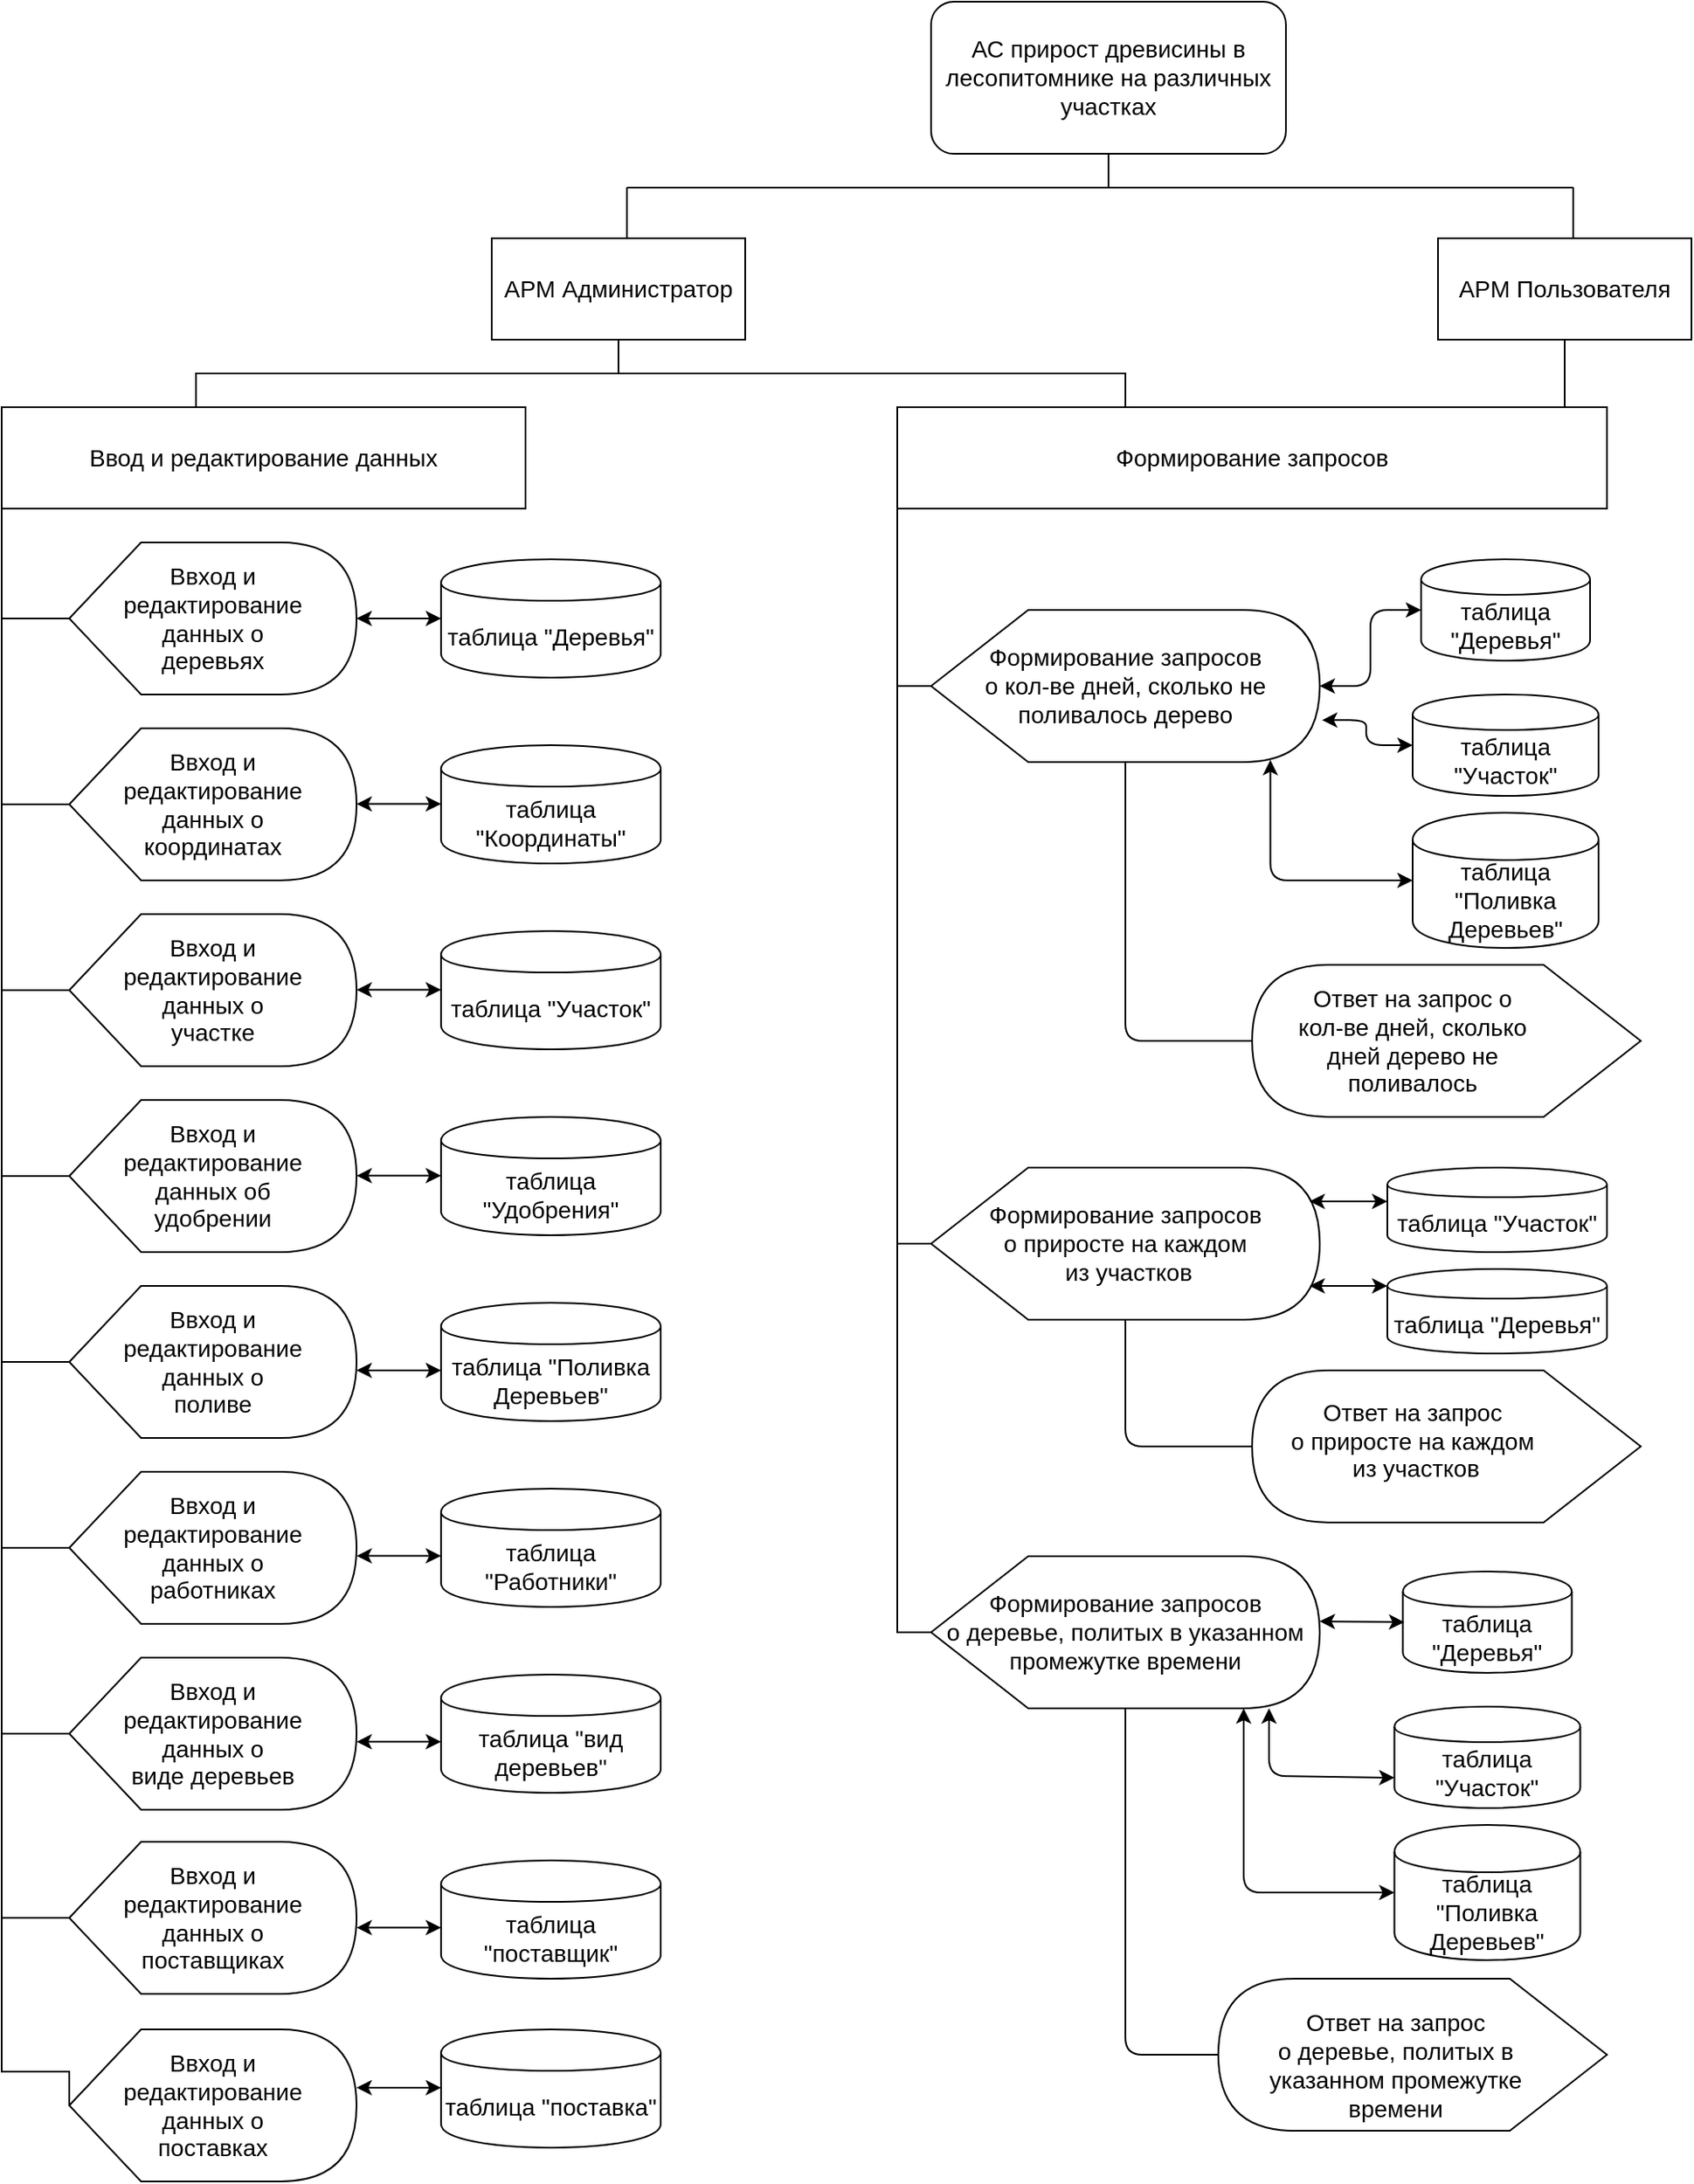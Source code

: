 <mxfile version="20.3.0" type="device"><diagram id="lKoo00ySO3f8u7r8fobt" name="Страница 1"><mxGraphModel dx="2359" dy="1448" grid="1" gridSize="10" guides="1" tooltips="1" connect="1" arrows="1" fold="1" page="1" pageScale="1" pageWidth="827" pageHeight="1169" math="0" shadow="0"><root><mxCell id="0"/><mxCell id="1" parent="0"/><mxCell id="HM70cbcaz75Lv2oMqExh-6" value="&lt;font style=&quot;font-size: 14px;&quot;&gt;АС прирост древисины в лесопитомнике на различных участках&lt;/font&gt;" style="rounded=1;whiteSpace=wrap;html=1;" vertex="1" parent="1"><mxGeometry x="310" y="10" width="210" height="90" as="geometry"/></mxCell><mxCell id="HM70cbcaz75Lv2oMqExh-54" style="edgeStyle=orthogonalEdgeStyle;rounded=0;orthogonalLoop=1;jettySize=auto;html=1;entryX=0.5;entryY=0;entryDx=0;entryDy=0;strokeColor=default;fontSize=14;startArrow=none;startFill=0;endArrow=none;endFill=0;" edge="1" parent="1" source="HM70cbcaz75Lv2oMqExh-7" target="HM70cbcaz75Lv2oMqExh-13"><mxGeometry relative="1" as="geometry"><Array as="points"><mxPoint x="125" y="230"/><mxPoint x="-125" y="230"/></Array></mxGeometry></mxCell><mxCell id="HM70cbcaz75Lv2oMqExh-56" style="edgeStyle=orthogonalEdgeStyle;rounded=0;orthogonalLoop=1;jettySize=auto;html=1;strokeColor=default;fontSize=14;startArrow=none;startFill=0;endArrow=none;endFill=0;" edge="1" parent="1" source="HM70cbcaz75Lv2oMqExh-7" target="HM70cbcaz75Lv2oMqExh-55"><mxGeometry relative="1" as="geometry"><Array as="points"><mxPoint x="125" y="230"/><mxPoint x="425" y="230"/></Array></mxGeometry></mxCell><mxCell id="HM70cbcaz75Lv2oMqExh-7" value="APM Администратор" style="rounded=0;whiteSpace=wrap;html=1;fontSize=14;" vertex="1" parent="1"><mxGeometry x="50" y="150" width="150" height="60" as="geometry"/></mxCell><mxCell id="HM70cbcaz75Lv2oMqExh-100" style="edgeStyle=orthogonalEdgeStyle;rounded=0;jumpStyle=none;orthogonalLoop=1;jettySize=auto;html=1;strokeColor=default;fontSize=14;startArrow=none;startFill=0;endArrow=none;endFill=0;" edge="1" parent="1" source="HM70cbcaz75Lv2oMqExh-8" target="HM70cbcaz75Lv2oMqExh-55"><mxGeometry relative="1" as="geometry"><Array as="points"><mxPoint x="600" y="250"/><mxPoint x="600" y="250"/></Array></mxGeometry></mxCell><mxCell id="HM70cbcaz75Lv2oMqExh-8" value="APM Пользователя" style="rounded=0;whiteSpace=wrap;html=1;fontSize=14;" vertex="1" parent="1"><mxGeometry x="610" y="150" width="150" height="60" as="geometry"/></mxCell><mxCell id="HM70cbcaz75Lv2oMqExh-9" value="" style="endArrow=none;html=1;rounded=0;fontSize=14;entryX=0.5;entryY=1;entryDx=0;entryDy=0;" edge="1" parent="1" target="HM70cbcaz75Lv2oMqExh-6"><mxGeometry width="50" height="50" relative="1" as="geometry"><mxPoint x="415" y="120" as="sourcePoint"/><mxPoint x="470" y="120" as="targetPoint"/></mxGeometry></mxCell><mxCell id="HM70cbcaz75Lv2oMqExh-10" value="" style="endArrow=none;html=1;rounded=0;fontSize=14;" edge="1" parent="1"><mxGeometry width="50" height="50" relative="1" as="geometry"><mxPoint x="130" y="120" as="sourcePoint"/><mxPoint x="690" y="120" as="targetPoint"/></mxGeometry></mxCell><mxCell id="HM70cbcaz75Lv2oMqExh-11" value="" style="endArrow=none;html=1;rounded=0;fontSize=14;" edge="1" parent="1"><mxGeometry width="50" height="50" relative="1" as="geometry"><mxPoint x="130" y="150" as="sourcePoint"/><mxPoint x="130" y="120" as="targetPoint"/></mxGeometry></mxCell><mxCell id="HM70cbcaz75Lv2oMqExh-12" value="" style="endArrow=none;html=1;rounded=0;fontSize=14;" edge="1" parent="1"><mxGeometry width="50" height="50" relative="1" as="geometry"><mxPoint x="690" y="150" as="sourcePoint"/><mxPoint x="690" y="120" as="targetPoint"/></mxGeometry></mxCell><mxCell id="HM70cbcaz75Lv2oMqExh-13" value="Ввод и редактирование данных" style="rounded=0;whiteSpace=wrap;html=1;fontSize=14;" vertex="1" parent="1"><mxGeometry x="-240" y="250" width="310" height="60" as="geometry"/></mxCell><mxCell id="HM70cbcaz75Lv2oMqExh-101" style="edgeStyle=orthogonalEdgeStyle;rounded=0;jumpStyle=none;orthogonalLoop=1;jettySize=auto;html=1;entryX=0;entryY=0.5;entryDx=0;entryDy=0;entryPerimeter=0;strokeColor=default;fontSize=14;startArrow=none;startFill=0;endArrow=none;endFill=0;" edge="1" parent="1" source="HM70cbcaz75Lv2oMqExh-55" target="HM70cbcaz75Lv2oMqExh-87"><mxGeometry relative="1" as="geometry"><Array as="points"><mxPoint x="290" y="280"/><mxPoint x="290" y="975"/></Array></mxGeometry></mxCell><mxCell id="HM70cbcaz75Lv2oMqExh-55" value="Формирование запросов" style="rounded=0;whiteSpace=wrap;html=1;fontSize=14;" vertex="1" parent="1"><mxGeometry x="290" y="250" width="420" height="60" as="geometry"/></mxCell><mxCell id="HM70cbcaz75Lv2oMqExh-74" value="" style="group" vertex="1" connectable="0" parent="1"><mxGeometry x="-240" y="330" width="390" height="970" as="geometry"/></mxCell><mxCell id="HM70cbcaz75Lv2oMqExh-32" style="edgeStyle=none;rounded=0;orthogonalLoop=1;jettySize=auto;html=1;strokeColor=default;fontSize=14;endArrow=none;endFill=0;" edge="1" parent="HM70cbcaz75Lv2oMqExh-74" source="HM70cbcaz75Lv2oMqExh-14"><mxGeometry relative="1" as="geometry"><mxPoint y="45" as="targetPoint"/></mxGeometry></mxCell><mxCell id="HM70cbcaz75Lv2oMqExh-31" style="edgeStyle=none;rounded=0;orthogonalLoop=1;jettySize=auto;html=1;strokeColor=default;fontSize=14;endArrow=none;endFill=0;" edge="1" parent="HM70cbcaz75Lv2oMqExh-74" source="HM70cbcaz75Lv2oMqExh-15"><mxGeometry relative="1" as="geometry"><mxPoint y="155" as="targetPoint"/></mxGeometry></mxCell><mxCell id="HM70cbcaz75Lv2oMqExh-30" style="edgeStyle=none;rounded=0;orthogonalLoop=1;jettySize=auto;html=1;strokeColor=default;fontSize=14;endArrow=none;endFill=0;" edge="1" parent="HM70cbcaz75Lv2oMqExh-74" source="HM70cbcaz75Lv2oMqExh-16"><mxGeometry relative="1" as="geometry"><mxPoint y="265" as="targetPoint"/></mxGeometry></mxCell><mxCell id="HM70cbcaz75Lv2oMqExh-28" style="edgeStyle=none;rounded=0;orthogonalLoop=1;jettySize=auto;html=1;strokeColor=default;fontSize=14;endArrow=none;endFill=0;" edge="1" parent="HM70cbcaz75Lv2oMqExh-74" source="HM70cbcaz75Lv2oMqExh-17"><mxGeometry relative="1" as="geometry"><mxPoint y="375" as="targetPoint"/></mxGeometry></mxCell><mxCell id="HM70cbcaz75Lv2oMqExh-27" style="edgeStyle=none;rounded=0;orthogonalLoop=1;jettySize=auto;html=1;strokeColor=default;fontSize=14;endArrow=none;endFill=0;" edge="1" parent="HM70cbcaz75Lv2oMqExh-74" source="HM70cbcaz75Lv2oMqExh-18"><mxGeometry relative="1" as="geometry"><mxPoint y="485" as="targetPoint"/></mxGeometry></mxCell><mxCell id="HM70cbcaz75Lv2oMqExh-26" style="edgeStyle=none;rounded=0;orthogonalLoop=1;jettySize=auto;html=1;strokeColor=default;fontSize=14;endArrow=none;endFill=0;" edge="1" parent="HM70cbcaz75Lv2oMqExh-74" source="HM70cbcaz75Lv2oMqExh-19"><mxGeometry relative="1" as="geometry"><mxPoint y="595" as="targetPoint"/></mxGeometry></mxCell><mxCell id="HM70cbcaz75Lv2oMqExh-25" style="edgeStyle=none;rounded=0;orthogonalLoop=1;jettySize=auto;html=1;strokeColor=default;fontSize=14;endArrow=none;endFill=0;" edge="1" parent="HM70cbcaz75Lv2oMqExh-74" source="HM70cbcaz75Lv2oMqExh-20"><mxGeometry relative="1" as="geometry"><mxPoint y="705" as="targetPoint"/></mxGeometry></mxCell><mxCell id="HM70cbcaz75Lv2oMqExh-24" style="edgeStyle=none;rounded=0;orthogonalLoop=1;jettySize=auto;html=1;strokeColor=default;fontSize=14;endArrow=none;endFill=0;" edge="1" parent="HM70cbcaz75Lv2oMqExh-74" source="HM70cbcaz75Lv2oMqExh-21"><mxGeometry relative="1" as="geometry"><mxPoint y="814" as="targetPoint"/></mxGeometry></mxCell><mxCell id="HM70cbcaz75Lv2oMqExh-72" value="" style="group" vertex="1" connectable="0" parent="HM70cbcaz75Lv2oMqExh-74"><mxGeometry x="40" width="350" height="970" as="geometry"/></mxCell><mxCell id="HM70cbcaz75Lv2oMqExh-14" value="Ввход и &lt;br&gt;редактирование &lt;br&gt;данных о&lt;br&gt;деревьях" style="shape=display;whiteSpace=wrap;html=1;fontSize=14;align=center;" vertex="1" parent="HM70cbcaz75Lv2oMqExh-72"><mxGeometry width="170" height="90" as="geometry"/></mxCell><mxCell id="HM70cbcaz75Lv2oMqExh-15" value="Ввход и &lt;br&gt;редактирование &lt;br&gt;данных о&lt;br&gt;координатах" style="shape=display;whiteSpace=wrap;html=1;fontSize=14;align=center;" vertex="1" parent="HM70cbcaz75Lv2oMqExh-72"><mxGeometry y="110" width="170" height="90" as="geometry"/></mxCell><mxCell id="HM70cbcaz75Lv2oMqExh-16" value="Ввход и &lt;br&gt;редактирование &lt;br&gt;данных о&lt;br&gt;участке" style="shape=display;whiteSpace=wrap;html=1;fontSize=14;align=center;" vertex="1" parent="HM70cbcaz75Lv2oMqExh-72"><mxGeometry y="220" width="170" height="90" as="geometry"/></mxCell><mxCell id="HM70cbcaz75Lv2oMqExh-17" value="Ввход и &lt;br&gt;редактирование &lt;br&gt;данных об&lt;br&gt;удобрении" style="shape=display;whiteSpace=wrap;html=1;fontSize=14;align=center;" vertex="1" parent="HM70cbcaz75Lv2oMqExh-72"><mxGeometry y="330" width="170" height="90" as="geometry"/></mxCell><mxCell id="HM70cbcaz75Lv2oMqExh-18" value="Ввход и &lt;br&gt;редактирование &lt;br&gt;данных о&lt;br&gt;поливе" style="shape=display;whiteSpace=wrap;html=1;fontSize=14;align=center;" vertex="1" parent="HM70cbcaz75Lv2oMqExh-72"><mxGeometry y="440" width="170" height="90" as="geometry"/></mxCell><mxCell id="HM70cbcaz75Lv2oMqExh-19" value="Ввход и &lt;br&gt;редактирование &lt;br&gt;данных о&lt;br&gt;работниках" style="shape=display;whiteSpace=wrap;html=1;fontSize=14;align=center;" vertex="1" parent="HM70cbcaz75Lv2oMqExh-72"><mxGeometry y="550" width="170" height="90" as="geometry"/></mxCell><mxCell id="HM70cbcaz75Lv2oMqExh-20" value="Ввход и &lt;br&gt;редактирование &lt;br&gt;данных о&lt;br&gt;виде деревьев" style="shape=display;whiteSpace=wrap;html=1;fontSize=14;align=center;" vertex="1" parent="HM70cbcaz75Lv2oMqExh-72"><mxGeometry y="660" width="170" height="90" as="geometry"/></mxCell><mxCell id="HM70cbcaz75Lv2oMqExh-21" value="Ввход и &lt;br&gt;редактирование &lt;br&gt;данных о&lt;br&gt;поставщиках" style="shape=display;whiteSpace=wrap;html=1;fontSize=14;align=center;" vertex="1" parent="HM70cbcaz75Lv2oMqExh-72"><mxGeometry y="769" width="170" height="90" as="geometry"/></mxCell><mxCell id="HM70cbcaz75Lv2oMqExh-22" value="Ввход и &lt;br&gt;редактирование &lt;br&gt;данных о&lt;br&gt;поставках" style="shape=display;whiteSpace=wrap;html=1;fontSize=14;align=center;" vertex="1" parent="HM70cbcaz75Lv2oMqExh-72"><mxGeometry y="880" width="170" height="90" as="geometry"/></mxCell><mxCell id="HM70cbcaz75Lv2oMqExh-36" value="таблица &quot;Деревья&quot;" style="shape=cylinder;whiteSpace=wrap;html=1;boundedLbl=1;backgroundOutline=1;fontSize=14;fillColor=#FFFFFF;" vertex="1" parent="HM70cbcaz75Lv2oMqExh-72"><mxGeometry x="220" y="10" width="130" height="70" as="geometry"/></mxCell><mxCell id="HM70cbcaz75Lv2oMqExh-45" style="edgeStyle=none;rounded=0;orthogonalLoop=1;jettySize=auto;html=1;entryX=0;entryY=0.5;entryDx=0;entryDy=0;strokeColor=default;fontSize=14;endArrow=classic;endFill=1;startArrow=classic;startFill=1;" edge="1" parent="HM70cbcaz75Lv2oMqExh-72" source="HM70cbcaz75Lv2oMqExh-14" target="HM70cbcaz75Lv2oMqExh-36"><mxGeometry relative="1" as="geometry"/></mxCell><mxCell id="HM70cbcaz75Lv2oMqExh-37" value="таблица &quot;Координаты&quot;" style="shape=cylinder;whiteSpace=wrap;html=1;boundedLbl=1;backgroundOutline=1;fontSize=14;fillColor=#FFFFFF;" vertex="1" parent="HM70cbcaz75Lv2oMqExh-72"><mxGeometry x="220" y="120" width="130" height="70" as="geometry"/></mxCell><mxCell id="HM70cbcaz75Lv2oMqExh-38" value="таблица &quot;Участок&quot;" style="shape=cylinder;whiteSpace=wrap;html=1;boundedLbl=1;backgroundOutline=1;fontSize=14;fillColor=#FFFFFF;" vertex="1" parent="HM70cbcaz75Lv2oMqExh-72"><mxGeometry x="220" y="230" width="130" height="70" as="geometry"/></mxCell><mxCell id="HM70cbcaz75Lv2oMqExh-39" value="таблица &quot;Удобрения&quot;" style="shape=cylinder;whiteSpace=wrap;html=1;boundedLbl=1;backgroundOutline=1;fontSize=14;fillColor=#FFFFFF;" vertex="1" parent="HM70cbcaz75Lv2oMqExh-72"><mxGeometry x="220" y="340" width="130" height="70" as="geometry"/></mxCell><mxCell id="HM70cbcaz75Lv2oMqExh-40" value="таблица &quot;Поливка Деревьев&quot;" style="shape=cylinder;whiteSpace=wrap;html=1;boundedLbl=1;backgroundOutline=1;fontSize=14;fillColor=#FFFFFF;" vertex="1" parent="HM70cbcaz75Lv2oMqExh-72"><mxGeometry x="220" y="450" width="130" height="70" as="geometry"/></mxCell><mxCell id="HM70cbcaz75Lv2oMqExh-41" value="таблица &quot;Работники&quot;" style="shape=cylinder;whiteSpace=wrap;html=1;boundedLbl=1;backgroundOutline=1;fontSize=14;fillColor=#FFFFFF;" vertex="1" parent="HM70cbcaz75Lv2oMqExh-72"><mxGeometry x="220" y="560" width="130" height="70" as="geometry"/></mxCell><mxCell id="HM70cbcaz75Lv2oMqExh-42" value="таблица &quot;вид деревьев&quot;" style="shape=cylinder;whiteSpace=wrap;html=1;boundedLbl=1;backgroundOutline=1;fontSize=14;fillColor=#FFFFFF;" vertex="1" parent="HM70cbcaz75Lv2oMqExh-72"><mxGeometry x="220" y="670" width="130" height="70" as="geometry"/></mxCell><mxCell id="HM70cbcaz75Lv2oMqExh-43" value="таблица &quot;поставщик&quot;" style="shape=cylinder;whiteSpace=wrap;html=1;boundedLbl=1;backgroundOutline=1;fontSize=14;fillColor=#FFFFFF;" vertex="1" parent="HM70cbcaz75Lv2oMqExh-72"><mxGeometry x="220" y="780" width="130" height="70" as="geometry"/></mxCell><mxCell id="HM70cbcaz75Lv2oMqExh-44" value="таблица &quot;поставка&quot;" style="shape=cylinder;whiteSpace=wrap;html=1;boundedLbl=1;backgroundOutline=1;fontSize=14;fillColor=#FFFFFF;" vertex="1" parent="HM70cbcaz75Lv2oMqExh-72"><mxGeometry x="220" y="880" width="130" height="70" as="geometry"/></mxCell><mxCell id="HM70cbcaz75Lv2oMqExh-46" style="edgeStyle=none;rounded=0;orthogonalLoop=1;jettySize=auto;html=1;entryX=0;entryY=0.5;entryDx=0;entryDy=0;strokeColor=default;fontSize=14;endArrow=classic;endFill=1;startArrow=classic;startFill=1;" edge="1" parent="HM70cbcaz75Lv2oMqExh-72"><mxGeometry relative="1" as="geometry"><mxPoint x="170" y="154.76" as="sourcePoint"/><mxPoint x="220" y="154.76" as="targetPoint"/></mxGeometry></mxCell><mxCell id="HM70cbcaz75Lv2oMqExh-47" style="edgeStyle=none;rounded=0;orthogonalLoop=1;jettySize=auto;html=1;entryX=0;entryY=0.5;entryDx=0;entryDy=0;strokeColor=default;fontSize=14;endArrow=classic;endFill=1;startArrow=classic;startFill=1;" edge="1" parent="HM70cbcaz75Lv2oMqExh-72"><mxGeometry relative="1" as="geometry"><mxPoint x="170" y="264.76" as="sourcePoint"/><mxPoint x="220" y="264.76" as="targetPoint"/></mxGeometry></mxCell><mxCell id="HM70cbcaz75Lv2oMqExh-48" style="edgeStyle=none;rounded=0;orthogonalLoop=1;jettySize=auto;html=1;entryX=0;entryY=0.5;entryDx=0;entryDy=0;strokeColor=default;fontSize=14;endArrow=classic;endFill=1;startArrow=classic;startFill=1;" edge="1" parent="HM70cbcaz75Lv2oMqExh-72"><mxGeometry relative="1" as="geometry"><mxPoint x="170" y="374.76" as="sourcePoint"/><mxPoint x="220" y="374.76" as="targetPoint"/></mxGeometry></mxCell><mxCell id="HM70cbcaz75Lv2oMqExh-49" style="edgeStyle=none;rounded=0;orthogonalLoop=1;jettySize=auto;html=1;entryX=0;entryY=0.5;entryDx=0;entryDy=0;strokeColor=default;fontSize=14;endArrow=classic;endFill=1;startArrow=classic;startFill=1;" edge="1" parent="HM70cbcaz75Lv2oMqExh-72"><mxGeometry relative="1" as="geometry"><mxPoint x="170" y="490" as="sourcePoint"/><mxPoint x="220" y="490" as="targetPoint"/></mxGeometry></mxCell><mxCell id="HM70cbcaz75Lv2oMqExh-50" style="edgeStyle=none;rounded=0;orthogonalLoop=1;jettySize=auto;html=1;entryX=0;entryY=0.5;entryDx=0;entryDy=0;strokeColor=default;fontSize=14;endArrow=classic;endFill=1;startArrow=classic;startFill=1;" edge="1" parent="HM70cbcaz75Lv2oMqExh-72"><mxGeometry relative="1" as="geometry"><mxPoint x="170" y="599.76" as="sourcePoint"/><mxPoint x="220" y="599.76" as="targetPoint"/></mxGeometry></mxCell><mxCell id="HM70cbcaz75Lv2oMqExh-51" style="edgeStyle=none;rounded=0;orthogonalLoop=1;jettySize=auto;html=1;entryX=0;entryY=0.5;entryDx=0;entryDy=0;strokeColor=default;fontSize=14;endArrow=classic;endFill=1;startArrow=classic;startFill=1;" edge="1" parent="HM70cbcaz75Lv2oMqExh-72"><mxGeometry relative="1" as="geometry"><mxPoint x="170" y="709.76" as="sourcePoint"/><mxPoint x="220" y="709.76" as="targetPoint"/></mxGeometry></mxCell><mxCell id="HM70cbcaz75Lv2oMqExh-52" style="edgeStyle=none;rounded=0;orthogonalLoop=1;jettySize=auto;html=1;entryX=0;entryY=0.5;entryDx=0;entryDy=0;strokeColor=default;fontSize=14;endArrow=classic;endFill=1;startArrow=classic;startFill=1;" edge="1" parent="HM70cbcaz75Lv2oMqExh-72"><mxGeometry relative="1" as="geometry"><mxPoint x="170" y="819.76" as="sourcePoint"/><mxPoint x="220" y="819.76" as="targetPoint"/></mxGeometry></mxCell><mxCell id="HM70cbcaz75Lv2oMqExh-53" style="edgeStyle=none;rounded=0;orthogonalLoop=1;jettySize=auto;html=1;entryX=0;entryY=0.5;entryDx=0;entryDy=0;strokeColor=default;fontSize=14;endArrow=classic;endFill=1;startArrow=classic;startFill=1;" edge="1" parent="HM70cbcaz75Lv2oMqExh-72"><mxGeometry relative="1" as="geometry"><mxPoint x="170" y="914.5" as="sourcePoint"/><mxPoint x="220" y="914.5" as="targetPoint"/></mxGeometry></mxCell><mxCell id="HM70cbcaz75Lv2oMqExh-23" style="edgeStyle=orthogonalEdgeStyle;rounded=0;orthogonalLoop=1;jettySize=auto;html=1;entryX=0;entryY=0.5;entryDx=0;entryDy=0;entryPerimeter=0;fontSize=14;strokeColor=default;endArrow=none;endFill=0;" edge="1" parent="1" source="HM70cbcaz75Lv2oMqExh-13" target="HM70cbcaz75Lv2oMqExh-22"><mxGeometry relative="1" as="geometry"><Array as="points"><mxPoint x="-240" y="1235"/></Array></mxGeometry></mxCell><mxCell id="HM70cbcaz75Lv2oMqExh-86" style="edgeStyle=orthogonalEdgeStyle;rounded=1;jumpStyle=none;orthogonalLoop=1;jettySize=auto;html=1;entryX=1;entryY=0.5;entryDx=0;entryDy=0;entryPerimeter=0;strokeColor=default;fontSize=14;startArrow=none;startFill=0;endArrow=none;endFill=0;" edge="1" parent="1" source="HM70cbcaz75Lv2oMqExh-78" target="HM70cbcaz75Lv2oMqExh-84"><mxGeometry relative="1" as="geometry"/></mxCell><mxCell id="HM70cbcaz75Lv2oMqExh-78" value="Формирование запросов &lt;br&gt;о приросте на каждом&lt;br&gt;&amp;nbsp;из участков" style="shape=display;whiteSpace=wrap;html=1;fontSize=14;align=center;" vertex="1" parent="1"><mxGeometry x="310" y="700" width="230" height="90" as="geometry"/></mxCell><mxCell id="HM70cbcaz75Lv2oMqExh-79" value="таблица &quot;Участок&quot;" style="shape=cylinder;whiteSpace=wrap;html=1;boundedLbl=1;backgroundOutline=1;fontSize=14;fillColor=#FFFFFF;" vertex="1" parent="1"><mxGeometry x="580" y="700" width="130" height="50" as="geometry"/></mxCell><mxCell id="HM70cbcaz75Lv2oMqExh-80" value="таблица &quot;Деревья&quot;" style="shape=cylinder;whiteSpace=wrap;html=1;boundedLbl=1;backgroundOutline=1;fontSize=14;fillColor=#FFFFFF;" vertex="1" parent="1"><mxGeometry x="580" y="760" width="130" height="50" as="geometry"/></mxCell><mxCell id="HM70cbcaz75Lv2oMqExh-82" value="" style="endArrow=classic;startArrow=classic;html=1;rounded=1;strokeColor=default;fontSize=14;jumpStyle=none;" edge="1" parent="1"><mxGeometry width="50" height="50" relative="1" as="geometry"><mxPoint x="580" y="720" as="sourcePoint"/><mxPoint x="534" y="720" as="targetPoint"/></mxGeometry></mxCell><mxCell id="HM70cbcaz75Lv2oMqExh-83" value="" style="endArrow=classic;startArrow=classic;html=1;rounded=1;strokeColor=default;fontSize=14;jumpStyle=none;" edge="1" parent="1"><mxGeometry width="50" height="50" relative="1" as="geometry"><mxPoint x="580" y="770" as="sourcePoint"/><mxPoint x="534" y="770" as="targetPoint"/></mxGeometry></mxCell><mxCell id="HM70cbcaz75Lv2oMqExh-84" value="" style="shape=display;whiteSpace=wrap;html=1;fontSize=14;align=center;rotation=-180;" vertex="1" parent="1"><mxGeometry x="500" y="820" width="230" height="90" as="geometry"/></mxCell><mxCell id="HM70cbcaz75Lv2oMqExh-85" value="&lt;br&gt;&lt;span style=&quot;color: rgb(0, 0, 0); font-family: Helvetica; font-size: 14px; font-style: normal; font-variant-ligatures: normal; font-variant-caps: normal; font-weight: 400; letter-spacing: normal; orphans: 2; text-align: center; text-indent: 0px; text-transform: none; widows: 2; word-spacing: 0px; -webkit-text-stroke-width: 0px; background-color: rgb(255, 255, 255); text-decoration-thickness: initial; text-decoration-style: initial; text-decoration-color: initial; float: none; display: inline !important;&quot;&gt;Ответ на запрос&lt;/span&gt;&lt;br&gt;о приросте на каждом&lt;br&gt;&amp;nbsp;из участков" style="text;html=1;strokeColor=none;fillColor=none;align=center;verticalAlign=middle;whiteSpace=wrap;rounded=0;fontSize=14;" vertex="1" parent="1"><mxGeometry x="510" y="810" width="170" height="85" as="geometry"/></mxCell><mxCell id="HM70cbcaz75Lv2oMqExh-87" value="Формирование запросов &lt;br&gt;о деревье, политых в указанном промежутке времени" style="shape=display;whiteSpace=wrap;html=1;fontSize=14;align=center;" vertex="1" parent="1"><mxGeometry x="310" y="930" width="230" height="90" as="geometry"/></mxCell><mxCell id="HM70cbcaz75Lv2oMqExh-102" style="edgeStyle=orthogonalEdgeStyle;rounded=0;jumpStyle=none;orthogonalLoop=1;jettySize=auto;html=1;entryX=0;entryY=0.5;entryDx=0;entryDy=0;entryPerimeter=0;strokeColor=default;fontSize=14;startArrow=none;startFill=0;endArrow=none;endFill=0;" edge="1" parent="1" source="HM70cbcaz75Lv2oMqExh-57" target="HM70cbcaz75Lv2oMqExh-78"><mxGeometry relative="1" as="geometry"><Array as="points"><mxPoint x="290" y="415"/><mxPoint x="290" y="745"/></Array></mxGeometry></mxCell><mxCell id="HM70cbcaz75Lv2oMqExh-57" value="Формирование запросов &lt;br&gt;о кол-ве дней, сколько не поливалось дерево" style="shape=display;whiteSpace=wrap;html=1;fontSize=14;align=center;" vertex="1" parent="1"><mxGeometry x="310" y="370" width="230" height="90" as="geometry"/></mxCell><mxCell id="HM70cbcaz75Lv2oMqExh-58" value="таблица &quot;Деревья&quot;" style="shape=cylinder;whiteSpace=wrap;html=1;boundedLbl=1;backgroundOutline=1;fontSize=14;fillColor=#FFFFFF;" vertex="1" parent="1"><mxGeometry x="600" y="340" width="100" height="60" as="geometry"/></mxCell><mxCell id="HM70cbcaz75Lv2oMqExh-61" style="edgeStyle=orthogonalEdgeStyle;rounded=1;orthogonalLoop=1;jettySize=auto;html=1;entryX=0;entryY=0.5;entryDx=0;entryDy=0;strokeColor=default;fontSize=14;startArrow=classic;startFill=1;endArrow=classic;endFill=1;jumpStyle=gap;" edge="1" parent="1" source="HM70cbcaz75Lv2oMqExh-57" target="HM70cbcaz75Lv2oMqExh-58"><mxGeometry relative="1" as="geometry"/></mxCell><mxCell id="HM70cbcaz75Lv2oMqExh-62" style="edgeStyle=orthogonalEdgeStyle;rounded=1;orthogonalLoop=1;jettySize=auto;html=1;entryX=1.006;entryY=0.724;entryDx=0;entryDy=0;entryPerimeter=0;strokeColor=default;fontSize=14;startArrow=classic;startFill=1;endArrow=classic;endFill=1;jumpStyle=gap;" edge="1" parent="1" source="HM70cbcaz75Lv2oMqExh-59" target="HM70cbcaz75Lv2oMqExh-57"><mxGeometry relative="1" as="geometry"/></mxCell><mxCell id="HM70cbcaz75Lv2oMqExh-59" value="таблица &quot;Участок&quot;" style="shape=cylinder;whiteSpace=wrap;html=1;boundedLbl=1;backgroundOutline=1;fontSize=14;fillColor=#FFFFFF;" vertex="1" parent="1"><mxGeometry x="595" y="420" width="110" height="60" as="geometry"/></mxCell><mxCell id="HM70cbcaz75Lv2oMqExh-64" style="edgeStyle=orthogonalEdgeStyle;rounded=1;orthogonalLoop=1;jettySize=auto;html=1;entryX=0.873;entryY=0.986;entryDx=0;entryDy=0;entryPerimeter=0;strokeColor=default;fontSize=14;startArrow=classic;startFill=1;endArrow=classic;endFill=1;jumpStyle=gap;" edge="1" parent="1" source="HM70cbcaz75Lv2oMqExh-60" target="HM70cbcaz75Lv2oMqExh-57"><mxGeometry relative="1" as="geometry"/></mxCell><mxCell id="HM70cbcaz75Lv2oMqExh-60" value="таблица &quot;Поливка Деревьев&quot;" style="shape=cylinder;whiteSpace=wrap;html=1;boundedLbl=1;backgroundOutline=1;fontSize=14;fillColor=#FFFFFF;" vertex="1" parent="1"><mxGeometry x="595" y="490" width="110" height="80" as="geometry"/></mxCell><mxCell id="HM70cbcaz75Lv2oMqExh-68" value="" style="group" vertex="1" connectable="0" parent="1"><mxGeometry x="500" y="580" width="230" height="90" as="geometry"/></mxCell><mxCell id="HM70cbcaz75Lv2oMqExh-65" value="" style="shape=display;whiteSpace=wrap;html=1;fontSize=14;align=center;rotation=-180;" vertex="1" parent="HM70cbcaz75Lv2oMqExh-68"><mxGeometry width="230" height="90" as="geometry"/></mxCell><mxCell id="HM70cbcaz75Lv2oMqExh-66" value="Ответ на запрос о кол-ве дней, сколько дней дерево не поливалось" style="text;html=1;strokeColor=none;fillColor=none;align=center;verticalAlign=middle;whiteSpace=wrap;rounded=0;fontSize=14;" vertex="1" parent="HM70cbcaz75Lv2oMqExh-68"><mxGeometry x="20" y="5" width="150" height="80" as="geometry"/></mxCell><mxCell id="HM70cbcaz75Lv2oMqExh-67" style="edgeStyle=orthogonalEdgeStyle;rounded=1;jumpStyle=sharp;orthogonalLoop=1;jettySize=auto;html=1;entryX=1;entryY=0.5;entryDx=0;entryDy=0;entryPerimeter=0;strokeColor=default;fontSize=14;startArrow=none;startFill=0;endArrow=none;endFill=0;" edge="1" parent="1" source="HM70cbcaz75Lv2oMqExh-57" target="HM70cbcaz75Lv2oMqExh-65"><mxGeometry relative="1" as="geometry"/></mxCell><mxCell id="HM70cbcaz75Lv2oMqExh-88" value="таблица &quot;Деревья&quot;" style="shape=cylinder;whiteSpace=wrap;html=1;boundedLbl=1;backgroundOutline=1;fontSize=14;fillColor=#FFFFFF;" vertex="1" parent="1"><mxGeometry x="589.21" y="939" width="100" height="60" as="geometry"/></mxCell><mxCell id="HM70cbcaz75Lv2oMqExh-91" value="таблица &quot;Участок&quot;" style="shape=cylinder;whiteSpace=wrap;html=1;boundedLbl=1;backgroundOutline=1;fontSize=14;fillColor=#FFFFFF;" vertex="1" parent="1"><mxGeometry x="584.21" y="1019" width="110" height="60" as="geometry"/></mxCell><mxCell id="HM70cbcaz75Lv2oMqExh-92" style="edgeStyle=orthogonalEdgeStyle;rounded=1;orthogonalLoop=1;jettySize=auto;html=1;entryX=0;entryY=0;entryDx=185;entryDy=90;entryPerimeter=0;strokeColor=default;fontSize=14;startArrow=classic;startFill=1;endArrow=classic;endFill=1;jumpStyle=gap;" edge="1" parent="1" source="HM70cbcaz75Lv2oMqExh-93" target="HM70cbcaz75Lv2oMqExh-87"><mxGeometry relative="1" as="geometry"><mxPoint x="500.0" y="1057.74" as="targetPoint"/></mxGeometry></mxCell><mxCell id="HM70cbcaz75Lv2oMqExh-93" value="таблица &quot;Поливка Деревьев&quot;" style="shape=cylinder;whiteSpace=wrap;html=1;boundedLbl=1;backgroundOutline=1;fontSize=14;fillColor=#FFFFFF;" vertex="1" parent="1"><mxGeometry x="584.21" y="1089" width="110" height="80" as="geometry"/></mxCell><mxCell id="HM70cbcaz75Lv2oMqExh-94" value="" style="endArrow=classic;startArrow=classic;html=1;rounded=1;strokeColor=default;fontSize=14;jumpStyle=none;" edge="1" parent="1"><mxGeometry width="50" height="50" relative="1" as="geometry"><mxPoint x="540" y="968.5" as="sourcePoint"/><mxPoint x="590" y="969" as="targetPoint"/><Array as="points"><mxPoint x="540" y="968.5"/></Array></mxGeometry></mxCell><mxCell id="HM70cbcaz75Lv2oMqExh-96" style="edgeStyle=orthogonalEdgeStyle;rounded=1;orthogonalLoop=1;jettySize=auto;html=1;strokeColor=default;fontSize=14;startArrow=classic;startFill=1;endArrow=classic;endFill=1;jumpStyle=gap;exitX=0;exitY=0.7;exitDx=0;exitDy=0;" edge="1" parent="1" source="HM70cbcaz75Lv2oMqExh-91"><mxGeometry relative="1" as="geometry"><mxPoint x="510" y="1020" as="targetPoint"/><mxPoint x="609.21" y="1119" as="sourcePoint"/><Array as="points"><mxPoint x="570" y="1061"/><mxPoint x="570" y="1060"/><mxPoint x="510" y="1060"/><mxPoint x="510" y="1020"/></Array></mxGeometry></mxCell><mxCell id="HM70cbcaz75Lv2oMqExh-97" value="" style="shape=display;whiteSpace=wrap;html=1;fontSize=14;align=center;rotation=-180;" vertex="1" parent="1"><mxGeometry x="480" y="1180" width="230" height="90" as="geometry"/></mxCell><mxCell id="HM70cbcaz75Lv2oMqExh-98" value="&lt;br&gt;&lt;span style=&quot;color: rgb(0, 0, 0); font-family: Helvetica; font-size: 14px; font-style: normal; font-variant-ligatures: normal; font-variant-caps: normal; font-weight: 400; letter-spacing: normal; orphans: 2; text-align: center; text-indent: 0px; text-transform: none; widows: 2; word-spacing: 0px; -webkit-text-stroke-width: 0px; background-color: rgb(255, 255, 255); text-decoration-thickness: initial; text-decoration-style: initial; text-decoration-color: initial; float: none; display: inline !important;&quot;&gt;Ответ на запрос&lt;/span&gt;&lt;br&gt;о деревье, политых в указанном промежутке времени" style="text;html=1;strokeColor=none;fillColor=none;align=center;verticalAlign=middle;whiteSpace=wrap;rounded=0;fontSize=14;" vertex="1" parent="1"><mxGeometry x="500" y="1180" width="170" height="85" as="geometry"/></mxCell><mxCell id="HM70cbcaz75Lv2oMqExh-99" style="edgeStyle=orthogonalEdgeStyle;rounded=1;jumpStyle=none;orthogonalLoop=1;jettySize=auto;html=1;entryX=1;entryY=0.5;entryDx=0;entryDy=0;entryPerimeter=0;strokeColor=default;fontSize=14;startArrow=none;startFill=0;endArrow=none;endFill=0;" edge="1" parent="1" source="HM70cbcaz75Lv2oMqExh-87" target="HM70cbcaz75Lv2oMqExh-97"><mxGeometry relative="1" as="geometry"><mxPoint x="360" y="1130.0" as="sourcePoint"/><mxPoint x="435" y="1205" as="targetPoint"/></mxGeometry></mxCell></root></mxGraphModel></diagram></mxfile>